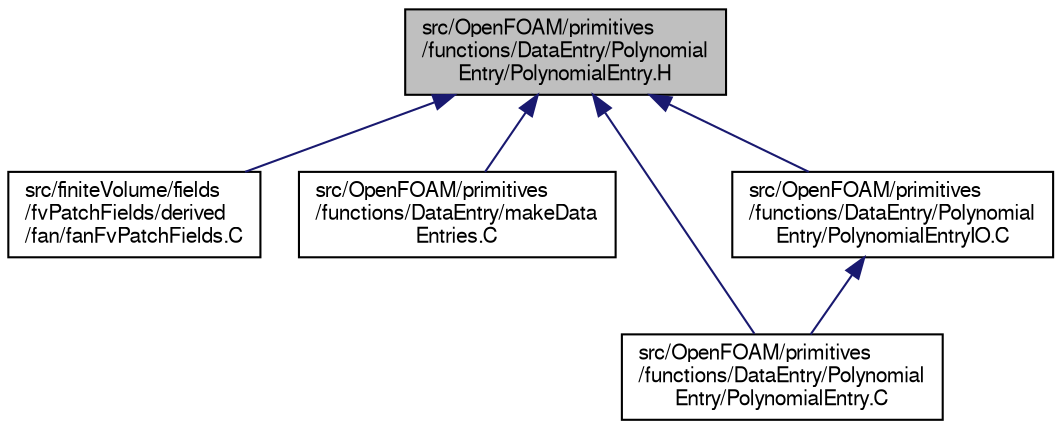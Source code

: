 digraph "src/OpenFOAM/primitives/functions/DataEntry/PolynomialEntry/PolynomialEntry.H"
{
  bgcolor="transparent";
  edge [fontname="FreeSans",fontsize="10",labelfontname="FreeSans",labelfontsize="10"];
  node [fontname="FreeSans",fontsize="10",shape=record];
  Node1 [label="src/OpenFOAM/primitives\l/functions/DataEntry/Polynomial\lEntry/PolynomialEntry.H",height=0.2,width=0.4,color="black", fillcolor="grey75", style="filled" fontcolor="black"];
  Node1 -> Node2 [dir="back",color="midnightblue",fontsize="10",style="solid",fontname="FreeSans"];
  Node2 [label="src/finiteVolume/fields\l/fvPatchFields/derived\l/fan/fanFvPatchFields.C",height=0.2,width=0.4,color="black",URL="$a04876.html"];
  Node1 -> Node3 [dir="back",color="midnightblue",fontsize="10",style="solid",fontname="FreeSans"];
  Node3 [label="src/OpenFOAM/primitives\l/functions/DataEntry/makeData\lEntries.C",height=0.2,width=0.4,color="black",URL="$a08377.html"];
  Node1 -> Node4 [dir="back",color="midnightblue",fontsize="10",style="solid",fontname="FreeSans"];
  Node4 [label="src/OpenFOAM/primitives\l/functions/DataEntry/Polynomial\lEntry/PolynomialEntry.C",height=0.2,width=0.4,color="black",URL="$a08378.html"];
  Node1 -> Node5 [dir="back",color="midnightblue",fontsize="10",style="solid",fontname="FreeSans"];
  Node5 [label="src/OpenFOAM/primitives\l/functions/DataEntry/Polynomial\lEntry/PolynomialEntryIO.C",height=0.2,width=0.4,color="black",URL="$a08380.html"];
  Node5 -> Node4 [dir="back",color="midnightblue",fontsize="10",style="solid",fontname="FreeSans"];
}
